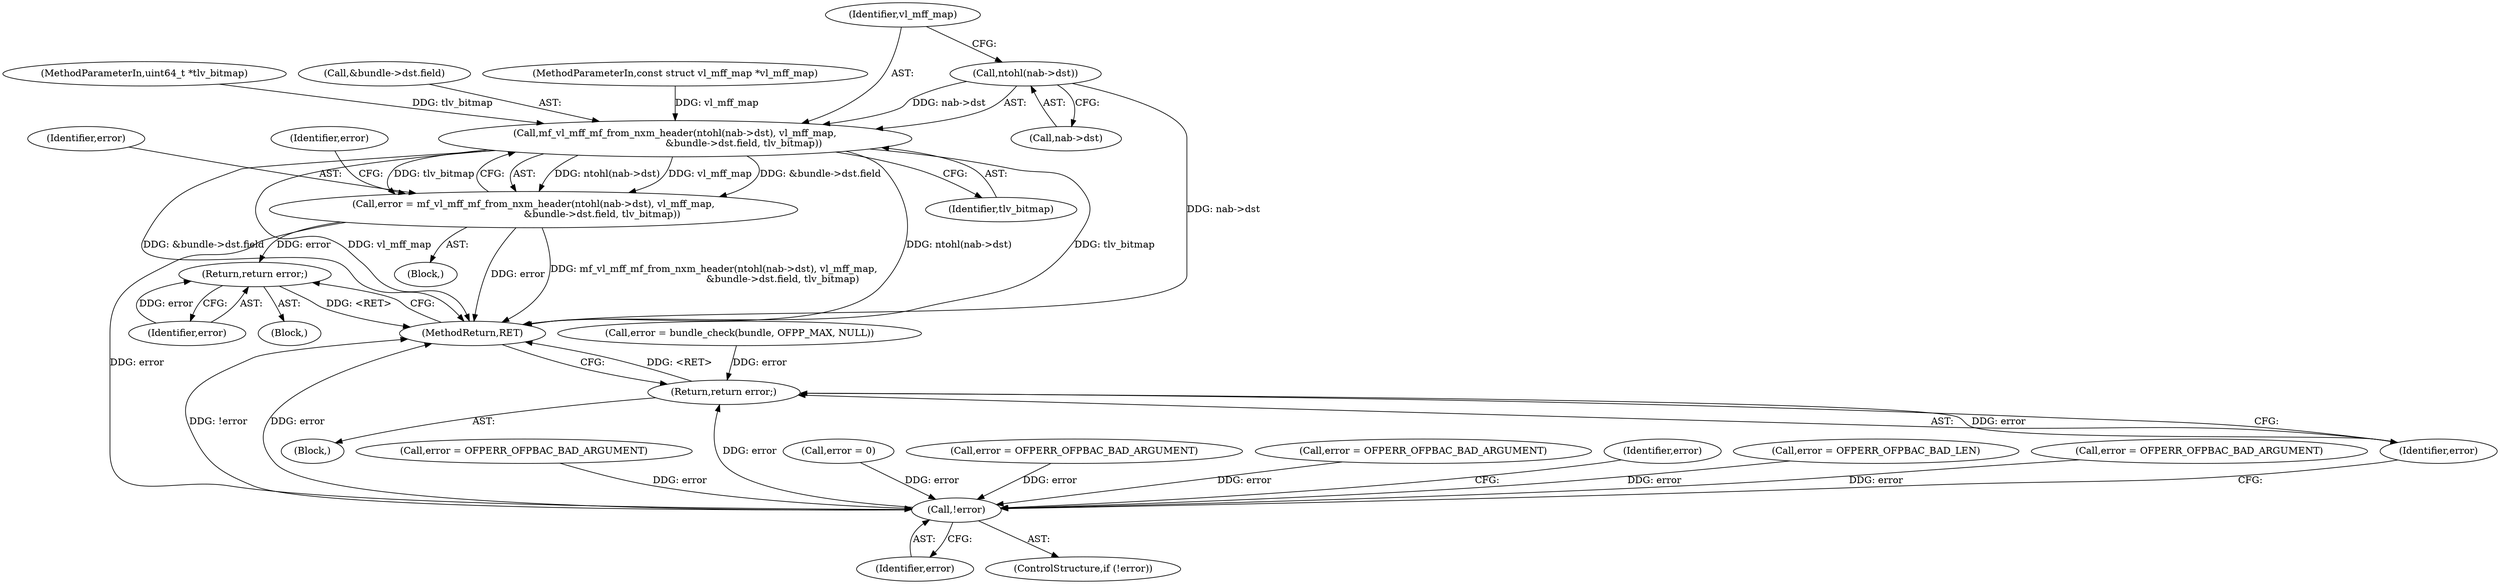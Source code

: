 digraph "0_ovs_9237a63c47bd314b807cda0bd2216264e82edbe8@pointer" {
"1000280" [label="(Call,ntohl(nab->dst))"];
"1000279" [label="(Call,mf_vl_mff_mf_from_nxm_header(ntohl(nab->dst), vl_mff_map,\n                                             &bundle->dst.field, tlv_bitmap))"];
"1000277" [label="(Call,error = mf_vl_mff_mf_from_nxm_header(ntohl(nab->dst), vl_mff_map,\n                                             &bundle->dst.field, tlv_bitmap))"];
"1000295" [label="(Return,return error;)"];
"1000402" [label="(Call,!error)"];
"1000411" [label="(Return,return error;)"];
"1000104" [label="(MethodParameterIn,uint64_t *tlv_bitmap)"];
"1000251" [label="(Call,error = OFPERR_OFPBAC_BAD_ARGUMENT)"];
"1000412" [label="(Identifier,error)"];
"1000291" [label="(Identifier,tlv_bitmap)"];
"1000233" [label="(Call,error = 0)"];
"1000285" [label="(Call,&bundle->dst.field)"];
"1000170" [label="(Call,error = OFPERR_OFPBAC_BAD_ARGUMENT)"];
"1000411" [label="(Return,return error;)"];
"1000403" [label="(Identifier,error)"];
"1000405" [label="(Call,error = bundle_check(bundle, OFPP_MAX, NULL))"];
"1000103" [label="(MethodParameterIn,const struct vl_mff_map *vl_mff_map)"];
"1000279" [label="(Call,mf_vl_mff_mf_from_nxm_header(ntohl(nab->dst), vl_mff_map,\n                                             &bundle->dst.field, tlv_bitmap))"];
"1000278" [label="(Identifier,error)"];
"1000296" [label="(Identifier,error)"];
"1000413" [label="(MethodReturn,RET)"];
"1000328" [label="(Call,error = OFPERR_OFPBAC_BAD_ARGUMENT)"];
"1000256" [label="(Block,)"];
"1000406" [label="(Identifier,error)"];
"1000294" [label="(Block,)"];
"1000402" [label="(Call,!error)"];
"1000280" [label="(Call,ntohl(nab->dst))"];
"1000293" [label="(Identifier,error)"];
"1000277" [label="(Call,error = mf_vl_mff_mf_from_nxm_header(ntohl(nab->dst), vl_mff_map,\n                                             &bundle->dst.field, tlv_bitmap))"];
"1000359" [label="(Call,error = OFPERR_OFPBAC_BAD_LEN)"];
"1000281" [label="(Call,nab->dst)"];
"1000310" [label="(Call,error = OFPERR_OFPBAC_BAD_ARGUMENT)"];
"1000295" [label="(Return,return error;)"];
"1000401" [label="(ControlStructure,if (!error))"];
"1000106" [label="(Block,)"];
"1000284" [label="(Identifier,vl_mff_map)"];
"1000280" -> "1000279"  [label="AST: "];
"1000280" -> "1000281"  [label="CFG: "];
"1000281" -> "1000280"  [label="AST: "];
"1000284" -> "1000280"  [label="CFG: "];
"1000280" -> "1000413"  [label="DDG: nab->dst"];
"1000280" -> "1000279"  [label="DDG: nab->dst"];
"1000279" -> "1000277"  [label="AST: "];
"1000279" -> "1000291"  [label="CFG: "];
"1000284" -> "1000279"  [label="AST: "];
"1000285" -> "1000279"  [label="AST: "];
"1000291" -> "1000279"  [label="AST: "];
"1000277" -> "1000279"  [label="CFG: "];
"1000279" -> "1000413"  [label="DDG: tlv_bitmap"];
"1000279" -> "1000413"  [label="DDG: &bundle->dst.field"];
"1000279" -> "1000413"  [label="DDG: vl_mff_map"];
"1000279" -> "1000413"  [label="DDG: ntohl(nab->dst)"];
"1000279" -> "1000277"  [label="DDG: ntohl(nab->dst)"];
"1000279" -> "1000277"  [label="DDG: vl_mff_map"];
"1000279" -> "1000277"  [label="DDG: &bundle->dst.field"];
"1000279" -> "1000277"  [label="DDG: tlv_bitmap"];
"1000103" -> "1000279"  [label="DDG: vl_mff_map"];
"1000104" -> "1000279"  [label="DDG: tlv_bitmap"];
"1000277" -> "1000256"  [label="AST: "];
"1000278" -> "1000277"  [label="AST: "];
"1000293" -> "1000277"  [label="CFG: "];
"1000277" -> "1000413"  [label="DDG: error"];
"1000277" -> "1000413"  [label="DDG: mf_vl_mff_mf_from_nxm_header(ntohl(nab->dst), vl_mff_map,\n                                             &bundle->dst.field, tlv_bitmap)"];
"1000277" -> "1000295"  [label="DDG: error"];
"1000277" -> "1000402"  [label="DDG: error"];
"1000295" -> "1000294"  [label="AST: "];
"1000295" -> "1000296"  [label="CFG: "];
"1000296" -> "1000295"  [label="AST: "];
"1000413" -> "1000295"  [label="CFG: "];
"1000295" -> "1000413"  [label="DDG: <RET>"];
"1000296" -> "1000295"  [label="DDG: error"];
"1000402" -> "1000401"  [label="AST: "];
"1000402" -> "1000403"  [label="CFG: "];
"1000403" -> "1000402"  [label="AST: "];
"1000406" -> "1000402"  [label="CFG: "];
"1000412" -> "1000402"  [label="CFG: "];
"1000402" -> "1000413"  [label="DDG: !error"];
"1000402" -> "1000413"  [label="DDG: error"];
"1000310" -> "1000402"  [label="DDG: error"];
"1000251" -> "1000402"  [label="DDG: error"];
"1000328" -> "1000402"  [label="DDG: error"];
"1000359" -> "1000402"  [label="DDG: error"];
"1000233" -> "1000402"  [label="DDG: error"];
"1000170" -> "1000402"  [label="DDG: error"];
"1000402" -> "1000411"  [label="DDG: error"];
"1000411" -> "1000106"  [label="AST: "];
"1000411" -> "1000412"  [label="CFG: "];
"1000412" -> "1000411"  [label="AST: "];
"1000413" -> "1000411"  [label="CFG: "];
"1000411" -> "1000413"  [label="DDG: <RET>"];
"1000412" -> "1000411"  [label="DDG: error"];
"1000405" -> "1000411"  [label="DDG: error"];
}
